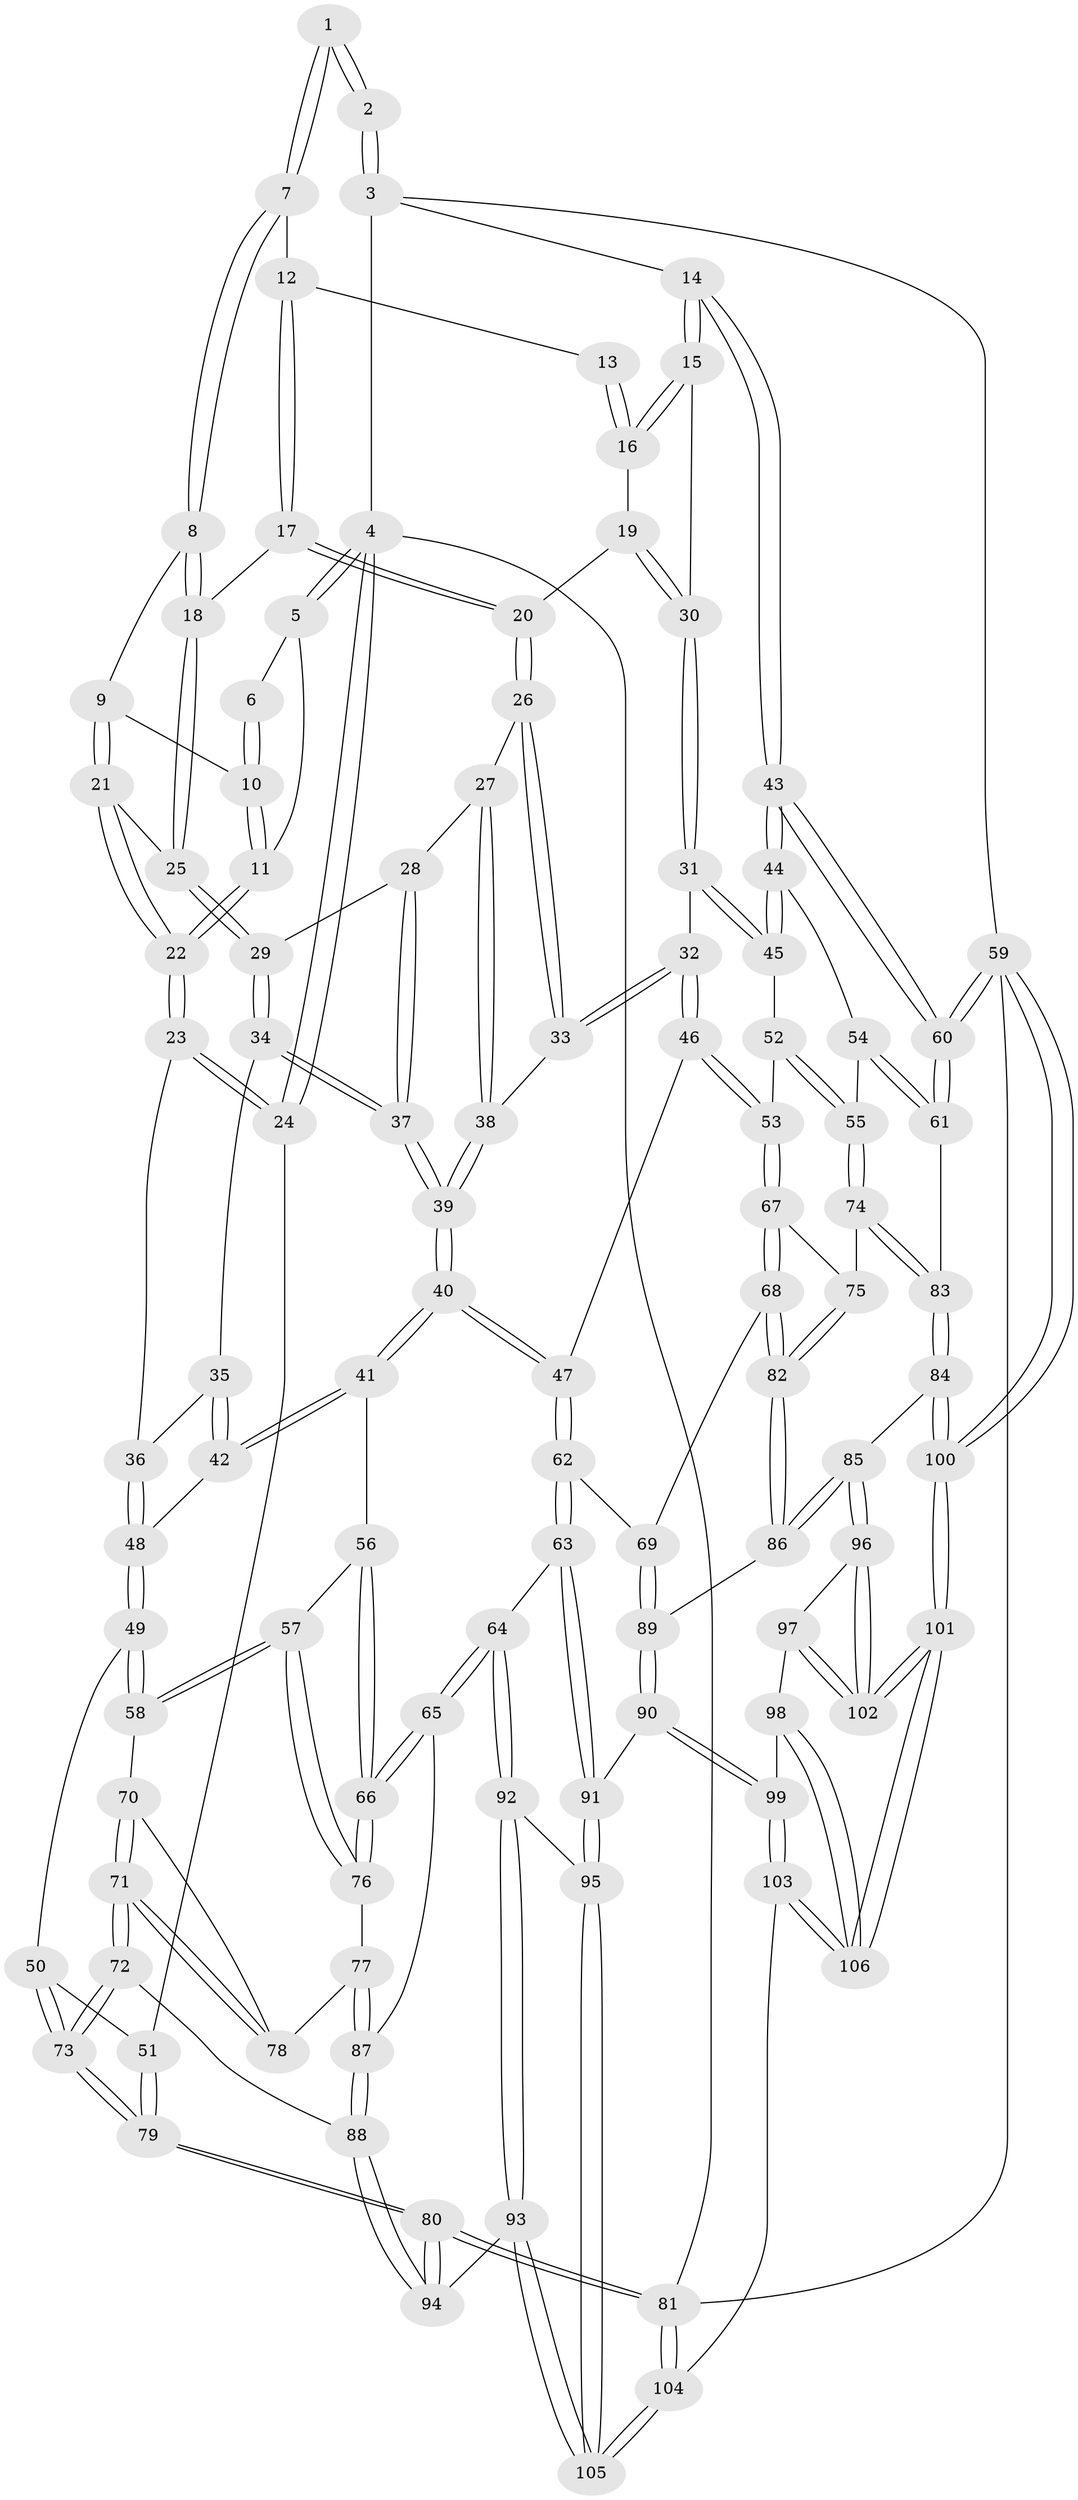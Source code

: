 // coarse degree distribution, {4: 0.5813953488372093, 3: 0.3488372093023256, 5: 0.06976744186046512}
// Generated by graph-tools (version 1.1) at 2025/38/03/04/25 23:38:26]
// undirected, 106 vertices, 262 edges
graph export_dot {
  node [color=gray90,style=filled];
  1 [pos="+0.4407246965247149+0"];
  2 [pos="+0.7615207372361822+0"];
  3 [pos="+1+0"];
  4 [pos="+0+0"];
  5 [pos="+0.09690354932582958+0"];
  6 [pos="+0.3871763652512688+0"];
  7 [pos="+0.47636505283262076+0.09368328912576442"];
  8 [pos="+0.39984525493827366+0.11468056644436107"];
  9 [pos="+0.35036978045066924+0.07801483132393396"];
  10 [pos="+0.3429172300763509+0.0521693238288812"];
  11 [pos="+0.18654713002022838+0.07615284575705278"];
  12 [pos="+0.4808226844080699+0.09605642669710662"];
  13 [pos="+0.6355553062501933+0.009034911356838858"];
  14 [pos="+1+0.058514725223661565"];
  15 [pos="+0.8799724745995091+0.18882863123803512"];
  16 [pos="+0.6055630201540583+0.11866793482888535"];
  17 [pos="+0.5420807986267292+0.1924413046874417"];
  18 [pos="+0.4098216856301731+0.18915007112552254"];
  19 [pos="+0.582358770977362+0.192418233550968"];
  20 [pos="+0.5447385119538899+0.19407412154979975"];
  21 [pos="+0.2780521387814662+0.18136728310836253"];
  22 [pos="+0.15682243833334392+0.19911723464554357"];
  23 [pos="+0.09387997749448358+0.26125795704180327"];
  24 [pos="+0+0.22672297997031668"];
  25 [pos="+0.37315817664034256+0.2414046886341439"];
  26 [pos="+0.5083148139134376+0.25046910729978616"];
  27 [pos="+0.4589080141824157+0.29164322014473226"];
  28 [pos="+0.44289557105858296+0.2891579621589848"];
  29 [pos="+0.37530331396652095+0.2548672640922422"];
  30 [pos="+0.6825835007187085+0.2753193745552975"];
  31 [pos="+0.6610335199947046+0.3355325823615996"];
  32 [pos="+0.6086744855688153+0.368723454977953"];
  33 [pos="+0.5612332508348064+0.3617118867835465"];
  34 [pos="+0.32522456360607477+0.3301593837044969"];
  35 [pos="+0.2386932247398598+0.32469922804814905"];
  36 [pos="+0.09618194024945093+0.2639326922880883"];
  37 [pos="+0.3798035670419028+0.4299666981889506"];
  38 [pos="+0.49722880491562144+0.3677064836706985"];
  39 [pos="+0.39777273762227877+0.48391227984878354"];
  40 [pos="+0.39678598413711447+0.4929022719160668"];
  41 [pos="+0.34207200311282154+0.5094749653445632"];
  42 [pos="+0.2737202810694835+0.48187104033671396"];
  43 [pos="+1+0.3077034146216302"];
  44 [pos="+0.8446709581478471+0.4674137112163244"];
  45 [pos="+0.7454445152461657+0.4630647801464668"];
  46 [pos="+0.5842075755746138+0.46040783324626305"];
  47 [pos="+0.4043869918049876+0.49908356033526974"];
  48 [pos="+0.15715546679120887+0.4771816859115786"];
  49 [pos="+0.11935981740990612+0.5434337864946042"];
  50 [pos="+0.10166697653927664+0.5427949179114339"];
  51 [pos="+0+0.399445988364642"];
  52 [pos="+0.7260215879574107+0.48662570694645535"];
  53 [pos="+0.636581674495099+0.5522689387803008"];
  54 [pos="+0.8355266308537891+0.5222750348284624"];
  55 [pos="+0.7761473981623596+0.6386168247020669"];
  56 [pos="+0.3311715551113765+0.5266217694295051"];
  57 [pos="+0.17583076504931214+0.6046160903720733"];
  58 [pos="+0.13508303403428867+0.5786592030170896"];
  59 [pos="+1+1"];
  60 [pos="+1+0.5934349316324735"];
  61 [pos="+0.9268200403402296+0.6944555259568772"];
  62 [pos="+0.4757739020956378+0.6148277059986346"];
  63 [pos="+0.4163195363920425+0.7017422187387407"];
  64 [pos="+0.283693446042824+0.7198377633916088"];
  65 [pos="+0.27428030516148943+0.7062146987062469"];
  66 [pos="+0.27371370540538636+0.7045160280840436"];
  67 [pos="+0.6274816373394857+0.5860998700634842"];
  68 [pos="+0.5868965917068192+0.6197893847121987"];
  69 [pos="+0.562214900284067+0.6334251846940115"];
  70 [pos="+0.12875967028071852+0.5912811535383333"];
  71 [pos="+0.007885163372989184+0.7168824621731418"];
  72 [pos="+0+0.7431332728383764"];
  73 [pos="+0+0.7346052465392447"];
  74 [pos="+0.7757598003510507+0.6402141308459044"];
  75 [pos="+0.7522209636536792+0.6430806065741996"];
  76 [pos="+0.2062590978783713+0.6484655854338983"];
  77 [pos="+0.12705031963778163+0.7047551919905414"];
  78 [pos="+0.11932982901524218+0.7006317179546881"];
  79 [pos="+0+0.7417396164717347"];
  80 [pos="+0+1"];
  81 [pos="+0+1"];
  82 [pos="+0.7005656443154675+0.7237468824395401"];
  83 [pos="+0.8836328909892436+0.7231970418531376"];
  84 [pos="+0.8668444787413965+0.7716421787601963"];
  85 [pos="+0.7571689996546104+0.8207071631358511"];
  86 [pos="+0.695381798931105+0.7592263632458386"];
  87 [pos="+0.1476712055084431+0.7329932101821915"];
  88 [pos="+0.12030041279427853+0.8404188265226624"];
  89 [pos="+0.5842108036684526+0.7653954017622447"];
  90 [pos="+0.5557243854197798+0.8209711760448696"];
  91 [pos="+0.4699958623808713+0.8382302352008184"];
  92 [pos="+0.2827291265671554+0.7274719882205237"];
  93 [pos="+0.23187050190008865+0.9396950553738871"];
  94 [pos="+0.17124653017397293+0.9027169373738402"];
  95 [pos="+0.45478328203503676+0.8558278573247506"];
  96 [pos="+0.7480402316593019+0.8406871610878524"];
  97 [pos="+0.6218582057882154+0.8802782963131509"];
  98 [pos="+0.6177993000955883+0.879732712788792"];
  99 [pos="+0.6026210920812531+0.8730229922781451"];
  100 [pos="+1+1"];
  101 [pos="+0.8718875614939664+1"];
  102 [pos="+0.7869458025190204+1"];
  103 [pos="+0.4359622060798463+1"];
  104 [pos="+0.315382334931658+1"];
  105 [pos="+0.3053168811756426+1"];
  106 [pos="+0.6225886263902815+1"];
  1 -- 2;
  1 -- 2;
  1 -- 7;
  1 -- 7;
  2 -- 3;
  2 -- 3;
  3 -- 4;
  3 -- 14;
  3 -- 59;
  4 -- 5;
  4 -- 5;
  4 -- 24;
  4 -- 24;
  4 -- 81;
  5 -- 6;
  5 -- 11;
  6 -- 10;
  6 -- 10;
  7 -- 8;
  7 -- 8;
  7 -- 12;
  8 -- 9;
  8 -- 18;
  8 -- 18;
  9 -- 10;
  9 -- 21;
  9 -- 21;
  10 -- 11;
  10 -- 11;
  11 -- 22;
  11 -- 22;
  12 -- 13;
  12 -- 17;
  12 -- 17;
  13 -- 16;
  13 -- 16;
  14 -- 15;
  14 -- 15;
  14 -- 43;
  14 -- 43;
  15 -- 16;
  15 -- 16;
  15 -- 30;
  16 -- 19;
  17 -- 18;
  17 -- 20;
  17 -- 20;
  18 -- 25;
  18 -- 25;
  19 -- 20;
  19 -- 30;
  19 -- 30;
  20 -- 26;
  20 -- 26;
  21 -- 22;
  21 -- 22;
  21 -- 25;
  22 -- 23;
  22 -- 23;
  23 -- 24;
  23 -- 24;
  23 -- 36;
  24 -- 51;
  25 -- 29;
  25 -- 29;
  26 -- 27;
  26 -- 33;
  26 -- 33;
  27 -- 28;
  27 -- 38;
  27 -- 38;
  28 -- 29;
  28 -- 37;
  28 -- 37;
  29 -- 34;
  29 -- 34;
  30 -- 31;
  30 -- 31;
  31 -- 32;
  31 -- 45;
  31 -- 45;
  32 -- 33;
  32 -- 33;
  32 -- 46;
  32 -- 46;
  33 -- 38;
  34 -- 35;
  34 -- 37;
  34 -- 37;
  35 -- 36;
  35 -- 42;
  35 -- 42;
  36 -- 48;
  36 -- 48;
  37 -- 39;
  37 -- 39;
  38 -- 39;
  38 -- 39;
  39 -- 40;
  39 -- 40;
  40 -- 41;
  40 -- 41;
  40 -- 47;
  40 -- 47;
  41 -- 42;
  41 -- 42;
  41 -- 56;
  42 -- 48;
  43 -- 44;
  43 -- 44;
  43 -- 60;
  43 -- 60;
  44 -- 45;
  44 -- 45;
  44 -- 54;
  45 -- 52;
  46 -- 47;
  46 -- 53;
  46 -- 53;
  47 -- 62;
  47 -- 62;
  48 -- 49;
  48 -- 49;
  49 -- 50;
  49 -- 58;
  49 -- 58;
  50 -- 51;
  50 -- 73;
  50 -- 73;
  51 -- 79;
  51 -- 79;
  52 -- 53;
  52 -- 55;
  52 -- 55;
  53 -- 67;
  53 -- 67;
  54 -- 55;
  54 -- 61;
  54 -- 61;
  55 -- 74;
  55 -- 74;
  56 -- 57;
  56 -- 66;
  56 -- 66;
  57 -- 58;
  57 -- 58;
  57 -- 76;
  57 -- 76;
  58 -- 70;
  59 -- 60;
  59 -- 60;
  59 -- 100;
  59 -- 100;
  59 -- 81;
  60 -- 61;
  60 -- 61;
  61 -- 83;
  62 -- 63;
  62 -- 63;
  62 -- 69;
  63 -- 64;
  63 -- 91;
  63 -- 91;
  64 -- 65;
  64 -- 65;
  64 -- 92;
  64 -- 92;
  65 -- 66;
  65 -- 66;
  65 -- 87;
  66 -- 76;
  66 -- 76;
  67 -- 68;
  67 -- 68;
  67 -- 75;
  68 -- 69;
  68 -- 82;
  68 -- 82;
  69 -- 89;
  69 -- 89;
  70 -- 71;
  70 -- 71;
  70 -- 78;
  71 -- 72;
  71 -- 72;
  71 -- 78;
  71 -- 78;
  72 -- 73;
  72 -- 73;
  72 -- 88;
  73 -- 79;
  73 -- 79;
  74 -- 75;
  74 -- 83;
  74 -- 83;
  75 -- 82;
  75 -- 82;
  76 -- 77;
  77 -- 78;
  77 -- 87;
  77 -- 87;
  79 -- 80;
  79 -- 80;
  80 -- 81;
  80 -- 81;
  80 -- 94;
  80 -- 94;
  81 -- 104;
  81 -- 104;
  82 -- 86;
  82 -- 86;
  83 -- 84;
  83 -- 84;
  84 -- 85;
  84 -- 100;
  84 -- 100;
  85 -- 86;
  85 -- 86;
  85 -- 96;
  85 -- 96;
  86 -- 89;
  87 -- 88;
  87 -- 88;
  88 -- 94;
  88 -- 94;
  89 -- 90;
  89 -- 90;
  90 -- 91;
  90 -- 99;
  90 -- 99;
  91 -- 95;
  91 -- 95;
  92 -- 93;
  92 -- 93;
  92 -- 95;
  93 -- 94;
  93 -- 105;
  93 -- 105;
  95 -- 105;
  95 -- 105;
  96 -- 97;
  96 -- 102;
  96 -- 102;
  97 -- 98;
  97 -- 102;
  97 -- 102;
  98 -- 99;
  98 -- 106;
  98 -- 106;
  99 -- 103;
  99 -- 103;
  100 -- 101;
  100 -- 101;
  101 -- 102;
  101 -- 102;
  101 -- 106;
  101 -- 106;
  103 -- 104;
  103 -- 106;
  103 -- 106;
  104 -- 105;
  104 -- 105;
}
